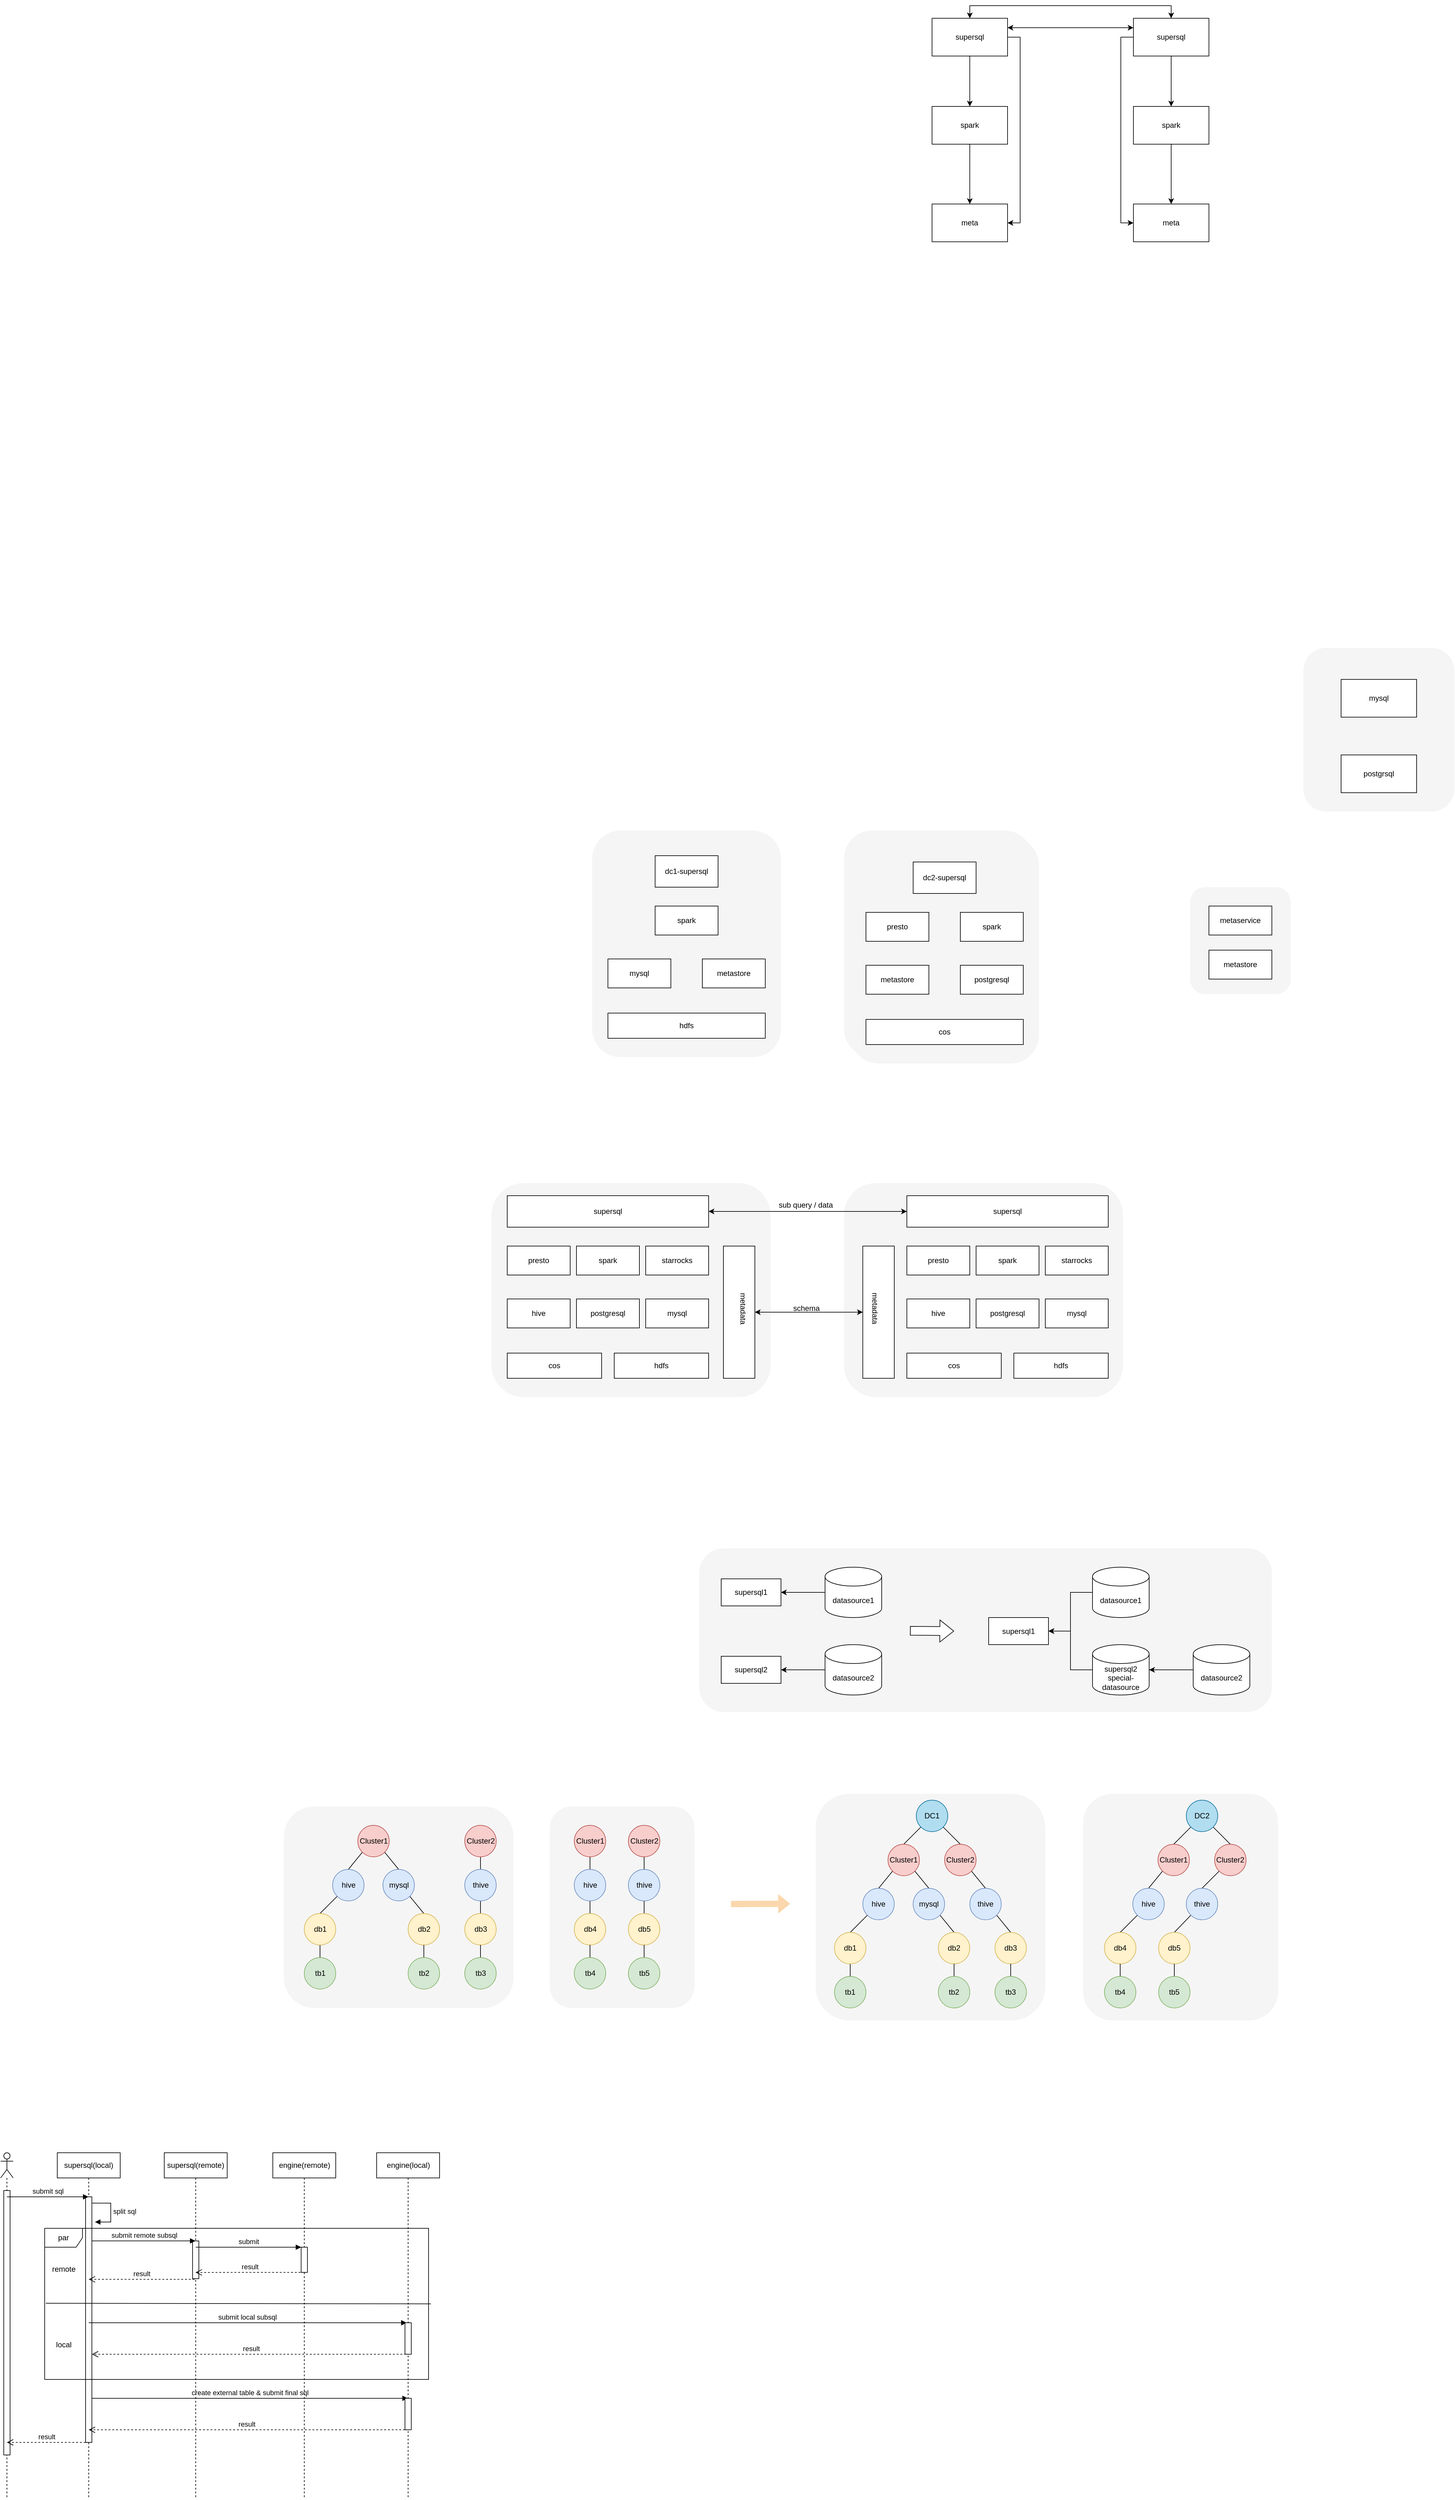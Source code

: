 <mxfile version="20.8.3" type="github">
  <diagram id="TlnSkBfOpNA6QtShhEIw" name="第 1 页">
    <mxGraphModel dx="3728" dy="1060" grid="1" gridSize="10" guides="1" tooltips="1" connect="1" arrows="1" fold="1" page="1" pageScale="1" pageWidth="827" pageHeight="1169" math="0" shadow="0">
      <root>
        <mxCell id="0" />
        <mxCell id="1" parent="0" />
        <mxCell id="VO75mMiNTgfxBySx9SuO-57" value="" style="rounded=1;whiteSpace=wrap;html=1;fillColor=#f5f5f5;strokeColor=none;fontColor=#333333;" parent="1" vertex="1">
          <mxGeometry x="-560" y="2110" width="443.5" height="340" as="geometry" />
        </mxCell>
        <mxCell id="VO75mMiNTgfxBySx9SuO-201" value="" style="rounded=0;html=1;strokeColor=default;fillColor=#FFFFFF;horizontal=1;textDirection=ltr;whiteSpace=wrap;" parent="1" vertex="1">
          <mxGeometry x="-191.5" y="2210" width="50" height="210" as="geometry" />
        </mxCell>
        <mxCell id="VO75mMiNTgfxBySx9SuO-184" value="" style="rounded=1;whiteSpace=wrap;html=1;fillColor=#f5f5f5;strokeColor=none;fontColor=#333333;" parent="1" vertex="1">
          <mxGeometry y="2110" width="443.5" height="340" as="geometry" />
        </mxCell>
        <mxCell id="VO75mMiNTgfxBySx9SuO-179" value="" style="rounded=1;whiteSpace=wrap;html=1;fillColor=#f5f5f5;strokeColor=none;fontColor=#333333;" parent="1" vertex="1">
          <mxGeometry x="-890" y="3100" width="365" height="320" as="geometry" />
        </mxCell>
        <mxCell id="VO75mMiNTgfxBySx9SuO-180" value="" style="rounded=1;whiteSpace=wrap;html=1;fillColor=#f5f5f5;strokeColor=none;fontColor=#333333;" parent="1" vertex="1">
          <mxGeometry x="-467.5" y="3100" width="230" height="320" as="geometry" />
        </mxCell>
        <mxCell id="VO75mMiNTgfxBySx9SuO-144" value="" style="rounded=1;whiteSpace=wrap;html=1;fillColor=#f5f5f5;strokeColor=none;fontColor=#333333;" parent="1" vertex="1">
          <mxGeometry x="-45" y="3080" width="365" height="360" as="geometry" />
        </mxCell>
        <mxCell id="VO75mMiNTgfxBySx9SuO-143" value="" style="rounded=1;whiteSpace=wrap;html=1;fillColor=#f5f5f5;strokeColor=none;fontColor=#333333;" parent="1" vertex="1">
          <mxGeometry x="380" y="3080" width="310" height="360" as="geometry" />
        </mxCell>
        <mxCell id="VO75mMiNTgfxBySx9SuO-94" value="" style="rounded=1;whiteSpace=wrap;html=1;fillColor=#f5f5f5;strokeColor=none;fontColor=#333333;" parent="1" vertex="1">
          <mxGeometry x="-230" y="2690" width="910" height="260" as="geometry" />
        </mxCell>
        <mxCell id="VO75mMiNTgfxBySx9SuO-32" value="" style="rounded=1;whiteSpace=wrap;html=1;fillColor=#f5f5f5;strokeColor=none;fontColor=#333333;" parent="1" vertex="1">
          <mxGeometry y="1550" width="300" height="360" as="geometry" />
        </mxCell>
        <mxCell id="VO75mMiNTgfxBySx9SuO-17" value="" style="rounded=1;whiteSpace=wrap;html=1;fillColor=#f5f5f5;strokeColor=none;fontColor=#333333;" parent="1" vertex="1">
          <mxGeometry x="-400" y="1550" width="300" height="360" as="geometry" />
        </mxCell>
        <mxCell id="VO75mMiNTgfxBySx9SuO-7" style="edgeStyle=orthogonalEdgeStyle;rounded=0;orthogonalLoop=1;jettySize=auto;html=1;exitX=1;exitY=0.5;exitDx=0;exitDy=0;entryX=1;entryY=0.5;entryDx=0;entryDy=0;" parent="1" source="VO75mMiNTgfxBySx9SuO-1" target="VO75mMiNTgfxBySx9SuO-5" edge="1">
          <mxGeometry relative="1" as="geometry" />
        </mxCell>
        <mxCell id="VO75mMiNTgfxBySx9SuO-12" style="edgeStyle=orthogonalEdgeStyle;rounded=0;orthogonalLoop=1;jettySize=auto;html=1;exitX=0.5;exitY=1;exitDx=0;exitDy=0;entryX=0.5;entryY=0;entryDx=0;entryDy=0;" parent="1" source="VO75mMiNTgfxBySx9SuO-1" target="VO75mMiNTgfxBySx9SuO-2" edge="1">
          <mxGeometry relative="1" as="geometry" />
        </mxCell>
        <mxCell id="VO75mMiNTgfxBySx9SuO-14" style="edgeStyle=orthogonalEdgeStyle;rounded=0;orthogonalLoop=1;jettySize=auto;html=1;exitX=0.5;exitY=0;exitDx=0;exitDy=0;entryX=0.5;entryY=0;entryDx=0;entryDy=0;startArrow=classic;startFill=1;" parent="1" source="VO75mMiNTgfxBySx9SuO-1" target="VO75mMiNTgfxBySx9SuO-3" edge="1">
          <mxGeometry relative="1" as="geometry" />
        </mxCell>
        <mxCell id="VO75mMiNTgfxBySx9SuO-1" value="supersql" style="rounded=0;whiteSpace=wrap;html=1;" parent="1" vertex="1">
          <mxGeometry x="140" y="260" width="120" height="60" as="geometry" />
        </mxCell>
        <mxCell id="VO75mMiNTgfxBySx9SuO-13" style="edgeStyle=orthogonalEdgeStyle;rounded=0;orthogonalLoop=1;jettySize=auto;html=1;exitX=0.5;exitY=1;exitDx=0;exitDy=0;entryX=0.5;entryY=0;entryDx=0;entryDy=0;" parent="1" source="VO75mMiNTgfxBySx9SuO-2" target="VO75mMiNTgfxBySx9SuO-5" edge="1">
          <mxGeometry relative="1" as="geometry" />
        </mxCell>
        <mxCell id="VO75mMiNTgfxBySx9SuO-2" value="spark" style="rounded=0;whiteSpace=wrap;html=1;" parent="1" vertex="1">
          <mxGeometry x="140" y="400" width="120" height="60" as="geometry" />
        </mxCell>
        <mxCell id="VO75mMiNTgfxBySx9SuO-8" style="edgeStyle=orthogonalEdgeStyle;rounded=0;orthogonalLoop=1;jettySize=auto;html=1;exitX=0;exitY=0.5;exitDx=0;exitDy=0;entryX=0;entryY=0.5;entryDx=0;entryDy=0;" parent="1" source="VO75mMiNTgfxBySx9SuO-3" target="VO75mMiNTgfxBySx9SuO-6" edge="1">
          <mxGeometry relative="1" as="geometry" />
        </mxCell>
        <mxCell id="VO75mMiNTgfxBySx9SuO-9" style="edgeStyle=orthogonalEdgeStyle;rounded=0;orthogonalLoop=1;jettySize=auto;html=1;exitX=0;exitY=0.25;exitDx=0;exitDy=0;entryX=1;entryY=0.25;entryDx=0;entryDy=0;startArrow=classic;startFill=1;" parent="1" source="VO75mMiNTgfxBySx9SuO-3" target="VO75mMiNTgfxBySx9SuO-1" edge="1">
          <mxGeometry relative="1" as="geometry" />
        </mxCell>
        <mxCell id="VO75mMiNTgfxBySx9SuO-10" style="edgeStyle=orthogonalEdgeStyle;rounded=0;orthogonalLoop=1;jettySize=auto;html=1;exitX=0.5;exitY=1;exitDx=0;exitDy=0;" parent="1" source="VO75mMiNTgfxBySx9SuO-3" target="VO75mMiNTgfxBySx9SuO-4" edge="1">
          <mxGeometry relative="1" as="geometry" />
        </mxCell>
        <mxCell id="VO75mMiNTgfxBySx9SuO-3" value="supersql" style="rounded=0;whiteSpace=wrap;html=1;" parent="1" vertex="1">
          <mxGeometry x="460" y="260" width="120" height="60" as="geometry" />
        </mxCell>
        <mxCell id="VO75mMiNTgfxBySx9SuO-11" style="edgeStyle=orthogonalEdgeStyle;rounded=0;orthogonalLoop=1;jettySize=auto;html=1;exitX=0.5;exitY=1;exitDx=0;exitDy=0;entryX=0.5;entryY=0;entryDx=0;entryDy=0;" parent="1" source="VO75mMiNTgfxBySx9SuO-4" target="VO75mMiNTgfxBySx9SuO-6" edge="1">
          <mxGeometry relative="1" as="geometry" />
        </mxCell>
        <mxCell id="VO75mMiNTgfxBySx9SuO-4" value="spark" style="rounded=0;whiteSpace=wrap;html=1;" parent="1" vertex="1">
          <mxGeometry x="460" y="400" width="120" height="60" as="geometry" />
        </mxCell>
        <mxCell id="VO75mMiNTgfxBySx9SuO-5" value="meta" style="rounded=0;whiteSpace=wrap;html=1;" parent="1" vertex="1">
          <mxGeometry x="140" y="555" width="120" height="60" as="geometry" />
        </mxCell>
        <mxCell id="VO75mMiNTgfxBySx9SuO-6" value="meta" style="rounded=0;whiteSpace=wrap;html=1;" parent="1" vertex="1">
          <mxGeometry x="460" y="555" width="120" height="60" as="geometry" />
        </mxCell>
        <mxCell id="VO75mMiNTgfxBySx9SuO-15" value="dc1-supersql" style="rounded=0;whiteSpace=wrap;html=1;" parent="1" vertex="1">
          <mxGeometry x="-300" y="1590" width="100" height="50" as="geometry" />
        </mxCell>
        <mxCell id="VO75mMiNTgfxBySx9SuO-16" value="metastore" style="rounded=0;whiteSpace=wrap;html=1;" parent="1" vertex="1">
          <mxGeometry x="-225" y="1754" width="100" height="46" as="geometry" />
        </mxCell>
        <mxCell id="VO75mMiNTgfxBySx9SuO-22" value="spark" style="rounded=0;whiteSpace=wrap;html=1;" parent="1" vertex="1">
          <mxGeometry x="-300" y="1670" width="100" height="46" as="geometry" />
        </mxCell>
        <mxCell id="VO75mMiNTgfxBySx9SuO-23" value="hdfs" style="rounded=0;whiteSpace=wrap;html=1;" parent="1" vertex="1">
          <mxGeometry x="-375" y="1840" width="250" height="40" as="geometry" />
        </mxCell>
        <mxCell id="VO75mMiNTgfxBySx9SuO-24" value="" style="rounded=1;whiteSpace=wrap;html=1;fillColor=#f5f5f5;strokeColor=none;fontColor=#333333;" parent="1" vertex="1">
          <mxGeometry x="730" y="1260" width="240" height="260" as="geometry" />
        </mxCell>
        <mxCell id="VO75mMiNTgfxBySx9SuO-25" value="mysql" style="rounded=0;whiteSpace=wrap;html=1;" parent="1" vertex="1">
          <mxGeometry x="790" y="1310" width="120" height="60" as="geometry" />
        </mxCell>
        <mxCell id="VO75mMiNTgfxBySx9SuO-26" value="postgrsql" style="rounded=0;whiteSpace=wrap;html=1;" parent="1" vertex="1">
          <mxGeometry x="790" y="1430" width="120" height="60" as="geometry" />
        </mxCell>
        <mxCell id="VO75mMiNTgfxBySx9SuO-28" value="mysql" style="rounded=0;whiteSpace=wrap;html=1;" parent="1" vertex="1">
          <mxGeometry x="-375" y="1754" width="100" height="46" as="geometry" />
        </mxCell>
        <mxCell id="VO75mMiNTgfxBySx9SuO-33" value="dc2-supersql" style="rounded=0;whiteSpace=wrap;html=1;" parent="1" vertex="1">
          <mxGeometry x="100" y="1590" width="100" height="50" as="geometry" />
        </mxCell>
        <mxCell id="VO75mMiNTgfxBySx9SuO-38" value="presto" style="rounded=0;whiteSpace=wrap;html=1;" parent="1" vertex="1">
          <mxGeometry x="25" y="1670" width="100" height="46" as="geometry" />
        </mxCell>
        <mxCell id="VO75mMiNTgfxBySx9SuO-39" value="cos" style="rounded=0;whiteSpace=wrap;html=1;" parent="1" vertex="1">
          <mxGeometry x="25" y="1840" width="250" height="40" as="geometry" />
        </mxCell>
        <mxCell id="VO75mMiNTgfxBySx9SuO-40" value="postgresql" style="rounded=0;whiteSpace=wrap;html=1;" parent="1" vertex="1">
          <mxGeometry x="175" y="1754" width="100" height="46" as="geometry" />
        </mxCell>
        <mxCell id="VO75mMiNTgfxBySx9SuO-45" value="" style="rounded=1;whiteSpace=wrap;html=1;fillColor=#f5f5f5;strokeColor=none;fontColor=#333333;" parent="1" vertex="1">
          <mxGeometry x="550" y="1640" width="160" height="170" as="geometry" />
        </mxCell>
        <mxCell id="VO75mMiNTgfxBySx9SuO-46" value="metastore" style="rounded=0;whiteSpace=wrap;html=1;" parent="1" vertex="1">
          <mxGeometry x="580" y="1740" width="100" height="46" as="geometry" />
        </mxCell>
        <mxCell id="VO75mMiNTgfxBySx9SuO-47" value="metaservice" style="rounded=0;whiteSpace=wrap;html=1;" parent="1" vertex="1">
          <mxGeometry x="580" y="1670" width="100" height="46" as="geometry" />
        </mxCell>
        <mxCell id="VO75mMiNTgfxBySx9SuO-48" value="spark" style="rounded=0;whiteSpace=wrap;html=1;" parent="1" vertex="1">
          <mxGeometry x="175" y="1670" width="100" height="46" as="geometry" />
        </mxCell>
        <mxCell id="VO75mMiNTgfxBySx9SuO-49" value="metastore" style="rounded=0;whiteSpace=wrap;html=1;" parent="1" vertex="1">
          <mxGeometry x="25" y="1754" width="100" height="46" as="geometry" />
        </mxCell>
        <mxCell id="VO75mMiNTgfxBySx9SuO-50" value="" style="rounded=1;whiteSpace=wrap;html=1;fillColor=#f5f5f5;strokeColor=none;fontColor=#333333;" parent="1" vertex="1">
          <mxGeometry x="10" y="1560" width="300" height="360" as="geometry" />
        </mxCell>
        <mxCell id="VO75mMiNTgfxBySx9SuO-51" value="dc2-supersql" style="rounded=0;whiteSpace=wrap;html=1;" parent="1" vertex="1">
          <mxGeometry x="110" y="1600" width="100" height="50" as="geometry" />
        </mxCell>
        <mxCell id="VO75mMiNTgfxBySx9SuO-52" value="presto" style="rounded=0;whiteSpace=wrap;html=1;" parent="1" vertex="1">
          <mxGeometry x="35" y="1680" width="100" height="46" as="geometry" />
        </mxCell>
        <mxCell id="VO75mMiNTgfxBySx9SuO-53" value="cos" style="rounded=0;whiteSpace=wrap;html=1;" parent="1" vertex="1">
          <mxGeometry x="35" y="1850" width="250" height="40" as="geometry" />
        </mxCell>
        <mxCell id="VO75mMiNTgfxBySx9SuO-54" value="postgresql" style="rounded=0;whiteSpace=wrap;html=1;" parent="1" vertex="1">
          <mxGeometry x="185" y="1764" width="100" height="46" as="geometry" />
        </mxCell>
        <mxCell id="VO75mMiNTgfxBySx9SuO-55" value="spark" style="rounded=0;whiteSpace=wrap;html=1;" parent="1" vertex="1">
          <mxGeometry x="185" y="1680" width="100" height="46" as="geometry" />
        </mxCell>
        <mxCell id="VO75mMiNTgfxBySx9SuO-56" value="metastore" style="rounded=0;whiteSpace=wrap;html=1;" parent="1" vertex="1">
          <mxGeometry x="35" y="1764" width="100" height="46" as="geometry" />
        </mxCell>
        <mxCell id="VO75mMiNTgfxBySx9SuO-196" style="edgeStyle=none;rounded=0;orthogonalLoop=1;jettySize=auto;html=1;exitX=1;exitY=0.5;exitDx=0;exitDy=0;startArrow=classic;startFill=1;endArrow=classic;endFill=1;fillColor=#FFFFFF;" parent="1" source="VO75mMiNTgfxBySx9SuO-58" target="VO75mMiNTgfxBySx9SuO-185" edge="1">
          <mxGeometry relative="1" as="geometry" />
        </mxCell>
        <mxCell id="VO75mMiNTgfxBySx9SuO-58" value="supersql" style="rounded=0;whiteSpace=wrap;html=1;" parent="1" vertex="1">
          <mxGeometry x="-535" y="2130" width="320" height="50" as="geometry" />
        </mxCell>
        <mxCell id="VO75mMiNTgfxBySx9SuO-59" value="presto" style="rounded=0;whiteSpace=wrap;html=1;" parent="1" vertex="1">
          <mxGeometry x="-535" y="2210" width="100" height="46" as="geometry" />
        </mxCell>
        <mxCell id="VO75mMiNTgfxBySx9SuO-60" value="cos" style="rounded=0;whiteSpace=wrap;html=1;" parent="1" vertex="1">
          <mxGeometry x="-535" y="2380" width="150" height="40" as="geometry" />
        </mxCell>
        <mxCell id="VO75mMiNTgfxBySx9SuO-61" value="postgresql" style="rounded=0;whiteSpace=wrap;html=1;" parent="1" vertex="1">
          <mxGeometry x="-425" y="2294" width="100" height="46" as="geometry" />
        </mxCell>
        <mxCell id="VO75mMiNTgfxBySx9SuO-62" value="spark" style="rounded=0;whiteSpace=wrap;html=1;" parent="1" vertex="1">
          <mxGeometry x="-425" y="2210" width="100" height="46" as="geometry" />
        </mxCell>
        <mxCell id="VO75mMiNTgfxBySx9SuO-63" value="hive" style="rounded=0;whiteSpace=wrap;html=1;" parent="1" vertex="1">
          <mxGeometry x="-535" y="2294" width="100" height="46" as="geometry" />
        </mxCell>
        <mxCell id="VO75mMiNTgfxBySx9SuO-65" value="starrocks" style="rounded=0;whiteSpace=wrap;html=1;" parent="1" vertex="1">
          <mxGeometry x="-315" y="2210" width="100" height="46" as="geometry" />
        </mxCell>
        <mxCell id="VO75mMiNTgfxBySx9SuO-69" value="mysql" style="rounded=0;whiteSpace=wrap;html=1;" parent="1" vertex="1">
          <mxGeometry x="-315" y="2294" width="100" height="46" as="geometry" />
        </mxCell>
        <mxCell id="VO75mMiNTgfxBySx9SuO-70" value="hdfs" style="rounded=0;whiteSpace=wrap;html=1;" parent="1" vertex="1">
          <mxGeometry x="-365" y="2380" width="150" height="40" as="geometry" />
        </mxCell>
        <mxCell id="VO75mMiNTgfxBySx9SuO-74" value="supersql1" style="rounded=0;whiteSpace=wrap;html=1;" parent="1" vertex="1">
          <mxGeometry x="-195" y="2738.5" width="95" height="43" as="geometry" />
        </mxCell>
        <mxCell id="VO75mMiNTgfxBySx9SuO-79" style="edgeStyle=none;rounded=0;orthogonalLoop=1;jettySize=auto;html=1;exitX=0;exitY=0.5;exitDx=0;exitDy=0;exitPerimeter=0;entryX=1;entryY=0.5;entryDx=0;entryDy=0;startArrow=none;startFill=0;" parent="1" source="VO75mMiNTgfxBySx9SuO-76" target="VO75mMiNTgfxBySx9SuO-74" edge="1">
          <mxGeometry relative="1" as="geometry" />
        </mxCell>
        <mxCell id="VO75mMiNTgfxBySx9SuO-76" value="datasource1" style="shape=cylinder3;whiteSpace=wrap;html=1;boundedLbl=1;backgroundOutline=1;size=15;strokeColor=default;fillColor=#FFFFFF;" parent="1" vertex="1">
          <mxGeometry x="-30" y="2720" width="90" height="80" as="geometry" />
        </mxCell>
        <mxCell id="VO75mMiNTgfxBySx9SuO-80" style="edgeStyle=none;rounded=0;orthogonalLoop=1;jettySize=auto;html=1;exitX=0;exitY=0.5;exitDx=0;exitDy=0;exitPerimeter=0;entryX=1;entryY=0.5;entryDx=0;entryDy=0;startArrow=none;startFill=0;" parent="1" source="VO75mMiNTgfxBySx9SuO-77" target="VO75mMiNTgfxBySx9SuO-78" edge="1">
          <mxGeometry relative="1" as="geometry" />
        </mxCell>
        <mxCell id="VO75mMiNTgfxBySx9SuO-77" value="datasource2" style="shape=cylinder3;whiteSpace=wrap;html=1;boundedLbl=1;backgroundOutline=1;size=15;strokeColor=default;fillColor=#FFFFFF;" parent="1" vertex="1">
          <mxGeometry x="-30" y="2843" width="90" height="80" as="geometry" />
        </mxCell>
        <mxCell id="VO75mMiNTgfxBySx9SuO-78" value="supersql2" style="rounded=0;whiteSpace=wrap;html=1;" parent="1" vertex="1">
          <mxGeometry x="-195" y="2861.5" width="95" height="43" as="geometry" />
        </mxCell>
        <mxCell id="VO75mMiNTgfxBySx9SuO-81" value="supersql1" style="rounded=0;whiteSpace=wrap;html=1;" parent="1" vertex="1">
          <mxGeometry x="230" y="2800" width="95" height="43" as="geometry" />
        </mxCell>
        <mxCell id="VO75mMiNTgfxBySx9SuO-92" style="edgeStyle=orthogonalEdgeStyle;rounded=0;orthogonalLoop=1;jettySize=auto;html=1;exitX=0;exitY=0.5;exitDx=0;exitDy=0;exitPerimeter=0;entryX=1;entryY=0.5;entryDx=0;entryDy=0;startArrow=none;startFill=0;" parent="1" source="VO75mMiNTgfxBySx9SuO-83" target="VO75mMiNTgfxBySx9SuO-81" edge="1">
          <mxGeometry relative="1" as="geometry" />
        </mxCell>
        <mxCell id="VO75mMiNTgfxBySx9SuO-83" value="datasource1" style="shape=cylinder3;whiteSpace=wrap;html=1;boundedLbl=1;backgroundOutline=1;size=15;strokeColor=default;fillColor=#FFFFFF;" parent="1" vertex="1">
          <mxGeometry x="395" y="2720" width="90" height="80" as="geometry" />
        </mxCell>
        <mxCell id="VO75mMiNTgfxBySx9SuO-93" style="edgeStyle=orthogonalEdgeStyle;rounded=0;orthogonalLoop=1;jettySize=auto;html=1;exitX=0;exitY=0.5;exitDx=0;exitDy=0;exitPerimeter=0;entryX=1;entryY=0.5;entryDx=0;entryDy=0;startArrow=none;startFill=0;" parent="1" source="VO75mMiNTgfxBySx9SuO-85" target="VO75mMiNTgfxBySx9SuO-81" edge="1">
          <mxGeometry relative="1" as="geometry" />
        </mxCell>
        <mxCell id="VO75mMiNTgfxBySx9SuO-85" value="supersql2&lt;br&gt;special-datasource" style="shape=cylinder3;whiteSpace=wrap;html=1;boundedLbl=1;backgroundOutline=1;size=15;strokeColor=default;fillColor=#FFFFFF;" parent="1" vertex="1">
          <mxGeometry x="395" y="2843" width="90" height="80" as="geometry" />
        </mxCell>
        <mxCell id="VO75mMiNTgfxBySx9SuO-89" value="" style="shape=flexArrow;endArrow=classic;html=1;rounded=0;width=14;endSize=7.02;fillColor=#FFFFFF;" parent="1" edge="1">
          <mxGeometry width="50" height="50" relative="1" as="geometry">
            <mxPoint x="105" y="2821" as="sourcePoint" />
            <mxPoint x="175" y="2821.5" as="targetPoint" />
          </mxGeometry>
        </mxCell>
        <mxCell id="VO75mMiNTgfxBySx9SuO-90" style="edgeStyle=none;rounded=0;orthogonalLoop=1;jettySize=auto;html=1;exitX=0;exitY=0.5;exitDx=0;exitDy=0;exitPerimeter=0;entryX=1;entryY=0.5;entryDx=0;entryDy=0;startArrow=none;startFill=0;" parent="1" source="VO75mMiNTgfxBySx9SuO-91" edge="1">
          <mxGeometry relative="1" as="geometry">
            <mxPoint x="485" y="2883" as="targetPoint" />
          </mxGeometry>
        </mxCell>
        <mxCell id="VO75mMiNTgfxBySx9SuO-91" value="datasource2" style="shape=cylinder3;whiteSpace=wrap;html=1;boundedLbl=1;backgroundOutline=1;size=15;strokeColor=default;fillColor=#FFFFFF;" parent="1" vertex="1">
          <mxGeometry x="555" y="2843" width="90" height="80" as="geometry" />
        </mxCell>
        <mxCell id="VO75mMiNTgfxBySx9SuO-98" style="rounded=0;orthogonalLoop=1;jettySize=auto;html=1;exitX=0;exitY=1;exitDx=0;exitDy=0;entryX=0.5;entryY=0;entryDx=0;entryDy=0;startArrow=none;startFill=0;fillColor=#FFFFFF;endArrow=none;endFill=0;" parent="1" source="VO75mMiNTgfxBySx9SuO-95" target="VO75mMiNTgfxBySx9SuO-96" edge="1">
          <mxGeometry relative="1" as="geometry" />
        </mxCell>
        <mxCell id="VO75mMiNTgfxBySx9SuO-99" style="rounded=0;orthogonalLoop=1;jettySize=auto;html=1;exitX=1;exitY=1;exitDx=0;exitDy=0;entryX=0.5;entryY=0;entryDx=0;entryDy=0;startArrow=none;startFill=0;fillColor=#FFFFFF;endArrow=none;endFill=0;" parent="1" source="VO75mMiNTgfxBySx9SuO-95" target="VO75mMiNTgfxBySx9SuO-97" edge="1">
          <mxGeometry relative="1" as="geometry" />
        </mxCell>
        <mxCell id="VO75mMiNTgfxBySx9SuO-95" value="DC1" style="ellipse;whiteSpace=wrap;html=1;aspect=fixed;strokeColor=#10739e;fillColor=#b1ddf0;" parent="1" vertex="1">
          <mxGeometry x="115" y="3090" width="50" height="50" as="geometry" />
        </mxCell>
        <mxCell id="VO75mMiNTgfxBySx9SuO-104" style="edgeStyle=none;rounded=0;orthogonalLoop=1;jettySize=auto;html=1;exitX=1;exitY=1;exitDx=0;exitDy=0;entryX=0.5;entryY=0;entryDx=0;entryDy=0;startArrow=none;startFill=0;endArrow=none;endFill=0;fillColor=#FFFFFF;" parent="1" source="VO75mMiNTgfxBySx9SuO-96" target="VO75mMiNTgfxBySx9SuO-101" edge="1">
          <mxGeometry relative="1" as="geometry" />
        </mxCell>
        <mxCell id="VO75mMiNTgfxBySx9SuO-105" style="edgeStyle=none;rounded=0;orthogonalLoop=1;jettySize=auto;html=1;exitX=0;exitY=1;exitDx=0;exitDy=0;entryX=0.5;entryY=0;entryDx=0;entryDy=0;startArrow=none;startFill=0;endArrow=none;endFill=0;fillColor=#FFFFFF;" parent="1" source="VO75mMiNTgfxBySx9SuO-96" target="VO75mMiNTgfxBySx9SuO-100" edge="1">
          <mxGeometry relative="1" as="geometry" />
        </mxCell>
        <mxCell id="VO75mMiNTgfxBySx9SuO-96" value="Cluster1" style="ellipse;whiteSpace=wrap;html=1;aspect=fixed;strokeColor=#b85450;fillColor=#f8cecc;" parent="1" vertex="1">
          <mxGeometry x="70" y="3160" width="50" height="50" as="geometry" />
        </mxCell>
        <mxCell id="VO75mMiNTgfxBySx9SuO-103" style="edgeStyle=none;rounded=0;orthogonalLoop=1;jettySize=auto;html=1;exitX=1;exitY=1;exitDx=0;exitDy=0;entryX=0.5;entryY=0;entryDx=0;entryDy=0;startArrow=none;startFill=0;endArrow=none;endFill=0;fillColor=#FFFFFF;" parent="1" source="VO75mMiNTgfxBySx9SuO-97" target="VO75mMiNTgfxBySx9SuO-102" edge="1">
          <mxGeometry relative="1" as="geometry" />
        </mxCell>
        <mxCell id="VO75mMiNTgfxBySx9SuO-97" value="Cluster2" style="ellipse;whiteSpace=wrap;html=1;aspect=fixed;strokeColor=#b85450;fillColor=#f8cecc;" parent="1" vertex="1">
          <mxGeometry x="160" y="3160" width="50" height="50" as="geometry" />
        </mxCell>
        <mxCell id="VO75mMiNTgfxBySx9SuO-108" style="edgeStyle=none;rounded=0;orthogonalLoop=1;jettySize=auto;html=1;exitX=0;exitY=1;exitDx=0;exitDy=0;entryX=0.5;entryY=0;entryDx=0;entryDy=0;startArrow=none;startFill=0;endArrow=none;endFill=0;fillColor=#FFFFFF;" parent="1" source="VO75mMiNTgfxBySx9SuO-100" target="VO75mMiNTgfxBySx9SuO-106" edge="1">
          <mxGeometry relative="1" as="geometry" />
        </mxCell>
        <mxCell id="VO75mMiNTgfxBySx9SuO-100" value="hive" style="ellipse;whiteSpace=wrap;html=1;aspect=fixed;strokeColor=#6c8ebf;fillColor=#dae8fc;" parent="1" vertex="1">
          <mxGeometry x="30" y="3230" width="50" height="50" as="geometry" />
        </mxCell>
        <mxCell id="VO75mMiNTgfxBySx9SuO-111" style="edgeStyle=none;rounded=0;orthogonalLoop=1;jettySize=auto;html=1;exitX=1;exitY=1;exitDx=0;exitDy=0;entryX=0.5;entryY=0;entryDx=0;entryDy=0;startArrow=none;startFill=0;endArrow=none;endFill=0;fillColor=#FFFFFF;" parent="1" source="VO75mMiNTgfxBySx9SuO-101" target="VO75mMiNTgfxBySx9SuO-110" edge="1">
          <mxGeometry relative="1" as="geometry" />
        </mxCell>
        <mxCell id="VO75mMiNTgfxBySx9SuO-101" value="mysql" style="ellipse;whiteSpace=wrap;html=1;aspect=fixed;strokeColor=#6c8ebf;fillColor=#dae8fc;" parent="1" vertex="1">
          <mxGeometry x="110" y="3230" width="50" height="50" as="geometry" />
        </mxCell>
        <mxCell id="VO75mMiNTgfxBySx9SuO-113" style="edgeStyle=none;rounded=0;orthogonalLoop=1;jettySize=auto;html=1;exitX=1;exitY=1;exitDx=0;exitDy=0;entryX=0.5;entryY=0;entryDx=0;entryDy=0;startArrow=none;startFill=0;endArrow=none;endFill=0;fillColor=#FFFFFF;" parent="1" source="VO75mMiNTgfxBySx9SuO-102" target="VO75mMiNTgfxBySx9SuO-112" edge="1">
          <mxGeometry relative="1" as="geometry" />
        </mxCell>
        <mxCell id="VO75mMiNTgfxBySx9SuO-102" value="thive" style="ellipse;whiteSpace=wrap;html=1;aspect=fixed;strokeColor=#6c8ebf;fillColor=#dae8fc;" parent="1" vertex="1">
          <mxGeometry x="200" y="3230" width="50" height="50" as="geometry" />
        </mxCell>
        <mxCell id="VO75mMiNTgfxBySx9SuO-134" style="edgeStyle=none;rounded=0;orthogonalLoop=1;jettySize=auto;html=1;exitX=0.5;exitY=1;exitDx=0;exitDy=0;entryX=0.5;entryY=0;entryDx=0;entryDy=0;startArrow=none;startFill=0;endArrow=none;endFill=0;fillColor=#FFFFFF;" parent="1" source="VO75mMiNTgfxBySx9SuO-106" target="VO75mMiNTgfxBySx9SuO-133" edge="1">
          <mxGeometry relative="1" as="geometry" />
        </mxCell>
        <mxCell id="VO75mMiNTgfxBySx9SuO-106" value="db1" style="ellipse;whiteSpace=wrap;html=1;aspect=fixed;strokeColor=#d6b656;fillColor=#fff2cc;" parent="1" vertex="1">
          <mxGeometry x="-15" y="3300" width="50" height="50" as="geometry" />
        </mxCell>
        <mxCell id="VO75mMiNTgfxBySx9SuO-110" value="db2" style="ellipse;whiteSpace=wrap;html=1;aspect=fixed;strokeColor=#d6b656;fillColor=#fff2cc;" parent="1" vertex="1">
          <mxGeometry x="150" y="3300" width="50" height="50" as="geometry" />
        </mxCell>
        <mxCell id="VO75mMiNTgfxBySx9SuO-112" value="db3" style="ellipse;whiteSpace=wrap;html=1;aspect=fixed;strokeColor=#d6b656;fillColor=#fff2cc;" parent="1" vertex="1">
          <mxGeometry x="240" y="3300" width="50" height="50" as="geometry" />
        </mxCell>
        <mxCell id="VO75mMiNTgfxBySx9SuO-114" style="rounded=0;orthogonalLoop=1;jettySize=auto;html=1;exitX=0;exitY=1;exitDx=0;exitDy=0;entryX=0.5;entryY=0;entryDx=0;entryDy=0;startArrow=none;startFill=0;fillColor=#FFFFFF;endArrow=none;endFill=0;" parent="1" source="VO75mMiNTgfxBySx9SuO-116" target="VO75mMiNTgfxBySx9SuO-119" edge="1">
          <mxGeometry relative="1" as="geometry" />
        </mxCell>
        <mxCell id="VO75mMiNTgfxBySx9SuO-115" style="rounded=0;orthogonalLoop=1;jettySize=auto;html=1;exitX=1;exitY=1;exitDx=0;exitDy=0;entryX=0.5;entryY=0;entryDx=0;entryDy=0;startArrow=none;startFill=0;fillColor=#FFFFFF;endArrow=none;endFill=0;" parent="1" source="VO75mMiNTgfxBySx9SuO-116" target="VO75mMiNTgfxBySx9SuO-121" edge="1">
          <mxGeometry relative="1" as="geometry" />
        </mxCell>
        <mxCell id="VO75mMiNTgfxBySx9SuO-116" value="DC2" style="ellipse;whiteSpace=wrap;html=1;aspect=fixed;strokeColor=#10739e;fillColor=#b1ddf0;" parent="1" vertex="1">
          <mxGeometry x="544" y="3090" width="50" height="50" as="geometry" />
        </mxCell>
        <mxCell id="VO75mMiNTgfxBySx9SuO-118" style="edgeStyle=none;rounded=0;orthogonalLoop=1;jettySize=auto;html=1;exitX=0;exitY=1;exitDx=0;exitDy=0;entryX=0.5;entryY=0;entryDx=0;entryDy=0;startArrow=none;startFill=0;endArrow=none;endFill=0;fillColor=#FFFFFF;" parent="1" source="VO75mMiNTgfxBySx9SuO-119" target="VO75mMiNTgfxBySx9SuO-124" edge="1">
          <mxGeometry relative="1" as="geometry" />
        </mxCell>
        <mxCell id="VO75mMiNTgfxBySx9SuO-119" value="Cluster1" style="ellipse;whiteSpace=wrap;html=1;aspect=fixed;strokeColor=#b85450;fillColor=#f8cecc;" parent="1" vertex="1">
          <mxGeometry x="499" y="3160" width="50" height="50" as="geometry" />
        </mxCell>
        <mxCell id="VO75mMiNTgfxBySx9SuO-120" style="edgeStyle=none;rounded=0;orthogonalLoop=1;jettySize=auto;html=1;exitX=0;exitY=1;exitDx=0;exitDy=0;entryX=0.5;entryY=0;entryDx=0;entryDy=0;startArrow=none;startFill=0;endArrow=none;endFill=0;fillColor=#FFFFFF;" parent="1" source="VO75mMiNTgfxBySx9SuO-121" target="VO75mMiNTgfxBySx9SuO-128" edge="1">
          <mxGeometry relative="1" as="geometry" />
        </mxCell>
        <mxCell id="VO75mMiNTgfxBySx9SuO-121" value="Cluster2" style="ellipse;whiteSpace=wrap;html=1;aspect=fixed;strokeColor=#b85450;fillColor=#f8cecc;" parent="1" vertex="1">
          <mxGeometry x="589" y="3160" width="50" height="50" as="geometry" />
        </mxCell>
        <mxCell id="VO75mMiNTgfxBySx9SuO-122" style="edgeStyle=none;rounded=0;orthogonalLoop=1;jettySize=auto;html=1;exitX=0;exitY=1;exitDx=0;exitDy=0;entryX=0.5;entryY=0;entryDx=0;entryDy=0;startArrow=none;startFill=0;endArrow=none;endFill=0;fillColor=#FFFFFF;" parent="1" source="VO75mMiNTgfxBySx9SuO-124" target="VO75mMiNTgfxBySx9SuO-129" edge="1">
          <mxGeometry relative="1" as="geometry" />
        </mxCell>
        <mxCell id="VO75mMiNTgfxBySx9SuO-124" value="hive" style="ellipse;whiteSpace=wrap;html=1;aspect=fixed;strokeColor=#6c8ebf;fillColor=#dae8fc;" parent="1" vertex="1">
          <mxGeometry x="459" y="3230" width="50" height="50" as="geometry" />
        </mxCell>
        <mxCell id="VO75mMiNTgfxBySx9SuO-127" style="edgeStyle=none;rounded=0;orthogonalLoop=1;jettySize=auto;html=1;exitX=0;exitY=1;exitDx=0;exitDy=0;entryX=0.5;entryY=0;entryDx=0;entryDy=0;startArrow=none;startFill=0;endArrow=none;endFill=0;fillColor=#FFFFFF;" parent="1" source="VO75mMiNTgfxBySx9SuO-128" target="VO75mMiNTgfxBySx9SuO-132" edge="1">
          <mxGeometry relative="1" as="geometry" />
        </mxCell>
        <mxCell id="VO75mMiNTgfxBySx9SuO-128" value="thive" style="ellipse;whiteSpace=wrap;html=1;aspect=fixed;strokeColor=#6c8ebf;fillColor=#dae8fc;" parent="1" vertex="1">
          <mxGeometry x="544" y="3230" width="50" height="50" as="geometry" />
        </mxCell>
        <mxCell id="VO75mMiNTgfxBySx9SuO-129" value="db4" style="ellipse;whiteSpace=wrap;html=1;aspect=fixed;strokeColor=#d6b656;fillColor=#fff2cc;" parent="1" vertex="1">
          <mxGeometry x="414" y="3300" width="50" height="50" as="geometry" />
        </mxCell>
        <mxCell id="VO75mMiNTgfxBySx9SuO-132" value="db5" style="ellipse;whiteSpace=wrap;html=1;aspect=fixed;strokeColor=#d6b656;fillColor=#fff2cc;" parent="1" vertex="1">
          <mxGeometry x="500" y="3300" width="50" height="50" as="geometry" />
        </mxCell>
        <mxCell id="VO75mMiNTgfxBySx9SuO-133" value="tb1" style="ellipse;whiteSpace=wrap;html=1;aspect=fixed;strokeColor=#82b366;fillColor=#d5e8d4;" parent="1" vertex="1">
          <mxGeometry x="-15" y="3370" width="50" height="50" as="geometry" />
        </mxCell>
        <mxCell id="VO75mMiNTgfxBySx9SuO-135" style="edgeStyle=none;rounded=0;orthogonalLoop=1;jettySize=auto;html=1;exitX=0.5;exitY=1;exitDx=0;exitDy=0;entryX=0.5;entryY=0;entryDx=0;entryDy=0;startArrow=none;startFill=0;endArrow=none;endFill=0;fillColor=#FFFFFF;" parent="1" target="VO75mMiNTgfxBySx9SuO-136" edge="1">
          <mxGeometry relative="1" as="geometry">
            <mxPoint x="175" y="3350" as="sourcePoint" />
          </mxGeometry>
        </mxCell>
        <mxCell id="VO75mMiNTgfxBySx9SuO-136" value="tb2" style="ellipse;whiteSpace=wrap;html=1;aspect=fixed;strokeColor=#82b366;fillColor=#d5e8d4;" parent="1" vertex="1">
          <mxGeometry x="150" y="3370" width="50" height="50" as="geometry" />
        </mxCell>
        <mxCell id="VO75mMiNTgfxBySx9SuO-137" style="edgeStyle=none;rounded=0;orthogonalLoop=1;jettySize=auto;html=1;exitX=0.5;exitY=1;exitDx=0;exitDy=0;entryX=0.5;entryY=0;entryDx=0;entryDy=0;startArrow=none;startFill=0;endArrow=none;endFill=0;fillColor=#FFFFFF;" parent="1" target="VO75mMiNTgfxBySx9SuO-138" edge="1">
          <mxGeometry relative="1" as="geometry">
            <mxPoint x="265" y="3350" as="sourcePoint" />
          </mxGeometry>
        </mxCell>
        <mxCell id="VO75mMiNTgfxBySx9SuO-138" value="tb3" style="ellipse;whiteSpace=wrap;html=1;aspect=fixed;strokeColor=#82b366;fillColor=#d5e8d4;" parent="1" vertex="1">
          <mxGeometry x="240" y="3370" width="50" height="50" as="geometry" />
        </mxCell>
        <mxCell id="VO75mMiNTgfxBySx9SuO-139" style="edgeStyle=none;rounded=0;orthogonalLoop=1;jettySize=auto;html=1;exitX=0.5;exitY=1;exitDx=0;exitDy=0;entryX=0.5;entryY=0;entryDx=0;entryDy=0;startArrow=none;startFill=0;endArrow=none;endFill=0;fillColor=#FFFFFF;" parent="1" target="VO75mMiNTgfxBySx9SuO-140" edge="1">
          <mxGeometry relative="1" as="geometry">
            <mxPoint x="439" y="3350" as="sourcePoint" />
          </mxGeometry>
        </mxCell>
        <mxCell id="VO75mMiNTgfxBySx9SuO-140" value="tb4" style="ellipse;whiteSpace=wrap;html=1;aspect=fixed;strokeColor=#82b366;fillColor=#d5e8d4;" parent="1" vertex="1">
          <mxGeometry x="414" y="3370" width="50" height="50" as="geometry" />
        </mxCell>
        <mxCell id="VO75mMiNTgfxBySx9SuO-141" style="edgeStyle=none;rounded=0;orthogonalLoop=1;jettySize=auto;html=1;exitX=0.5;exitY=1;exitDx=0;exitDy=0;entryX=0.5;entryY=0;entryDx=0;entryDy=0;startArrow=none;startFill=0;endArrow=none;endFill=0;fillColor=#FFFFFF;" parent="1" source="VO75mMiNTgfxBySx9SuO-132" target="VO75mMiNTgfxBySx9SuO-142" edge="1">
          <mxGeometry relative="1" as="geometry">
            <mxPoint x="619" y="3350" as="sourcePoint" />
          </mxGeometry>
        </mxCell>
        <mxCell id="VO75mMiNTgfxBySx9SuO-142" value="tb5" style="ellipse;whiteSpace=wrap;html=1;aspect=fixed;strokeColor=#82b366;fillColor=#d5e8d4;" parent="1" vertex="1">
          <mxGeometry x="500" y="3370" width="50" height="50" as="geometry" />
        </mxCell>
        <mxCell id="VO75mMiNTgfxBySx9SuO-145" style="edgeStyle=none;rounded=0;orthogonalLoop=1;jettySize=auto;html=1;exitX=1;exitY=1;exitDx=0;exitDy=0;entryX=0.5;entryY=0;entryDx=0;entryDy=0;startArrow=none;startFill=0;endArrow=none;endFill=0;fillColor=#FFFFFF;" parent="1" source="VO75mMiNTgfxBySx9SuO-147" target="VO75mMiNTgfxBySx9SuO-153" edge="1">
          <mxGeometry relative="1" as="geometry" />
        </mxCell>
        <mxCell id="VO75mMiNTgfxBySx9SuO-146" style="edgeStyle=none;rounded=0;orthogonalLoop=1;jettySize=auto;html=1;exitX=0;exitY=1;exitDx=0;exitDy=0;entryX=0.5;entryY=0;entryDx=0;entryDy=0;startArrow=none;startFill=0;endArrow=none;endFill=0;fillColor=#FFFFFF;" parent="1" source="VO75mMiNTgfxBySx9SuO-147" target="VO75mMiNTgfxBySx9SuO-151" edge="1">
          <mxGeometry relative="1" as="geometry" />
        </mxCell>
        <mxCell id="VO75mMiNTgfxBySx9SuO-147" value="Cluster1" style="ellipse;whiteSpace=wrap;html=1;aspect=fixed;strokeColor=#b85450;fillColor=#f8cecc;" parent="1" vertex="1">
          <mxGeometry x="-772.5" y="3130" width="50" height="50" as="geometry" />
        </mxCell>
        <mxCell id="VO75mMiNTgfxBySx9SuO-148" style="edgeStyle=none;rounded=0;orthogonalLoop=1;jettySize=auto;html=1;exitX=0.5;exitY=1;exitDx=0;exitDy=0;entryX=0.5;entryY=0;entryDx=0;entryDy=0;startArrow=none;startFill=0;endArrow=none;endFill=0;fillColor=#FFFFFF;" parent="1" source="VO75mMiNTgfxBySx9SuO-149" target="VO75mMiNTgfxBySx9SuO-155" edge="1">
          <mxGeometry relative="1" as="geometry" />
        </mxCell>
        <mxCell id="VO75mMiNTgfxBySx9SuO-149" value="Cluster2" style="ellipse;whiteSpace=wrap;html=1;aspect=fixed;strokeColor=#b85450;fillColor=#f8cecc;" parent="1" vertex="1">
          <mxGeometry x="-602.5" y="3130" width="50" height="50" as="geometry" />
        </mxCell>
        <mxCell id="VO75mMiNTgfxBySx9SuO-150" style="edgeStyle=none;rounded=0;orthogonalLoop=1;jettySize=auto;html=1;exitX=0;exitY=1;exitDx=0;exitDy=0;entryX=0.5;entryY=0;entryDx=0;entryDy=0;startArrow=none;startFill=0;endArrow=none;endFill=0;fillColor=#FFFFFF;" parent="1" source="VO75mMiNTgfxBySx9SuO-151" target="VO75mMiNTgfxBySx9SuO-157" edge="1">
          <mxGeometry relative="1" as="geometry" />
        </mxCell>
        <mxCell id="VO75mMiNTgfxBySx9SuO-151" value="hive" style="ellipse;whiteSpace=wrap;html=1;aspect=fixed;strokeColor=#6c8ebf;fillColor=#dae8fc;" parent="1" vertex="1">
          <mxGeometry x="-812.5" y="3200" width="50" height="50" as="geometry" />
        </mxCell>
        <mxCell id="VO75mMiNTgfxBySx9SuO-152" style="edgeStyle=none;rounded=0;orthogonalLoop=1;jettySize=auto;html=1;exitX=1;exitY=1;exitDx=0;exitDy=0;entryX=0.5;entryY=0;entryDx=0;entryDy=0;startArrow=none;startFill=0;endArrow=none;endFill=0;fillColor=#FFFFFF;" parent="1" source="VO75mMiNTgfxBySx9SuO-153" target="VO75mMiNTgfxBySx9SuO-158" edge="1">
          <mxGeometry relative="1" as="geometry" />
        </mxCell>
        <mxCell id="VO75mMiNTgfxBySx9SuO-153" value="mysql" style="ellipse;whiteSpace=wrap;html=1;aspect=fixed;strokeColor=#6c8ebf;fillColor=#dae8fc;" parent="1" vertex="1">
          <mxGeometry x="-732.5" y="3200" width="50" height="50" as="geometry" />
        </mxCell>
        <mxCell id="VO75mMiNTgfxBySx9SuO-154" style="edgeStyle=none;rounded=0;orthogonalLoop=1;jettySize=auto;html=1;exitX=0.5;exitY=1;exitDx=0;exitDy=0;entryX=0.5;entryY=0;entryDx=0;entryDy=0;startArrow=none;startFill=0;endArrow=none;endFill=0;fillColor=#FFFFFF;" parent="1" source="VO75mMiNTgfxBySx9SuO-155" target="VO75mMiNTgfxBySx9SuO-159" edge="1">
          <mxGeometry relative="1" as="geometry" />
        </mxCell>
        <mxCell id="VO75mMiNTgfxBySx9SuO-155" value="thive" style="ellipse;whiteSpace=wrap;html=1;aspect=fixed;strokeColor=#6c8ebf;fillColor=#dae8fc;" parent="1" vertex="1">
          <mxGeometry x="-602.5" y="3200" width="50" height="50" as="geometry" />
        </mxCell>
        <mxCell id="VO75mMiNTgfxBySx9SuO-156" style="edgeStyle=none;rounded=0;orthogonalLoop=1;jettySize=auto;html=1;exitX=0.5;exitY=1;exitDx=0;exitDy=0;entryX=0.5;entryY=0;entryDx=0;entryDy=0;startArrow=none;startFill=0;endArrow=none;endFill=0;fillColor=#FFFFFF;" parent="1" source="VO75mMiNTgfxBySx9SuO-157" target="VO75mMiNTgfxBySx9SuO-170" edge="1">
          <mxGeometry relative="1" as="geometry" />
        </mxCell>
        <mxCell id="VO75mMiNTgfxBySx9SuO-157" value="db1" style="ellipse;whiteSpace=wrap;html=1;aspect=fixed;strokeColor=#d6b656;fillColor=#fff2cc;" parent="1" vertex="1">
          <mxGeometry x="-857.5" y="3270" width="50" height="50" as="geometry" />
        </mxCell>
        <mxCell id="VO75mMiNTgfxBySx9SuO-158" value="db2" style="ellipse;whiteSpace=wrap;html=1;aspect=fixed;strokeColor=#d6b656;fillColor=#fff2cc;" parent="1" vertex="1">
          <mxGeometry x="-692.5" y="3270" width="50" height="50" as="geometry" />
        </mxCell>
        <mxCell id="VO75mMiNTgfxBySx9SuO-159" value="db3" style="ellipse;whiteSpace=wrap;html=1;aspect=fixed;strokeColor=#d6b656;fillColor=#fff2cc;" parent="1" vertex="1">
          <mxGeometry x="-602.5" y="3270" width="50" height="50" as="geometry" />
        </mxCell>
        <mxCell id="VO75mMiNTgfxBySx9SuO-160" style="edgeStyle=none;rounded=0;orthogonalLoop=1;jettySize=auto;html=1;exitX=0.5;exitY=1;exitDx=0;exitDy=0;entryX=0.5;entryY=0;entryDx=0;entryDy=0;startArrow=none;startFill=0;endArrow=none;endFill=0;fillColor=#FFFFFF;" parent="1" source="VO75mMiNTgfxBySx9SuO-161" target="VO75mMiNTgfxBySx9SuO-165" edge="1">
          <mxGeometry relative="1" as="geometry" />
        </mxCell>
        <mxCell id="VO75mMiNTgfxBySx9SuO-161" value="Cluster1" style="ellipse;whiteSpace=wrap;html=1;aspect=fixed;strokeColor=#b85450;fillColor=#f8cecc;" parent="1" vertex="1">
          <mxGeometry x="-428.5" y="3130" width="50" height="50" as="geometry" />
        </mxCell>
        <mxCell id="VO75mMiNTgfxBySx9SuO-162" style="edgeStyle=none;rounded=0;orthogonalLoop=1;jettySize=auto;html=1;exitX=0.5;exitY=1;exitDx=0;exitDy=0;entryX=0.5;entryY=0;entryDx=0;entryDy=0;startArrow=none;startFill=0;endArrow=none;endFill=0;fillColor=#FFFFFF;" parent="1" source="VO75mMiNTgfxBySx9SuO-163" target="VO75mMiNTgfxBySx9SuO-167" edge="1">
          <mxGeometry relative="1" as="geometry" />
        </mxCell>
        <mxCell id="VO75mMiNTgfxBySx9SuO-163" value="Cluster2" style="ellipse;whiteSpace=wrap;html=1;aspect=fixed;strokeColor=#b85450;fillColor=#f8cecc;" parent="1" vertex="1">
          <mxGeometry x="-342.5" y="3130" width="50" height="50" as="geometry" />
        </mxCell>
        <mxCell id="VO75mMiNTgfxBySx9SuO-164" style="edgeStyle=none;rounded=0;orthogonalLoop=1;jettySize=auto;html=1;exitX=0.5;exitY=1;exitDx=0;exitDy=0;entryX=0.5;entryY=0;entryDx=0;entryDy=0;startArrow=none;startFill=0;endArrow=none;endFill=0;fillColor=#FFFFFF;" parent="1" source="VO75mMiNTgfxBySx9SuO-165" target="VO75mMiNTgfxBySx9SuO-168" edge="1">
          <mxGeometry relative="1" as="geometry" />
        </mxCell>
        <mxCell id="VO75mMiNTgfxBySx9SuO-165" value="hive" style="ellipse;whiteSpace=wrap;html=1;aspect=fixed;strokeColor=#6c8ebf;fillColor=#dae8fc;" parent="1" vertex="1">
          <mxGeometry x="-428.5" y="3200" width="50" height="50" as="geometry" />
        </mxCell>
        <mxCell id="VO75mMiNTgfxBySx9SuO-166" style="edgeStyle=none;rounded=0;orthogonalLoop=1;jettySize=auto;html=1;exitX=0.5;exitY=1;exitDx=0;exitDy=0;entryX=0.5;entryY=0;entryDx=0;entryDy=0;startArrow=none;startFill=0;endArrow=none;endFill=0;fillColor=#FFFFFF;" parent="1" source="VO75mMiNTgfxBySx9SuO-167" target="VO75mMiNTgfxBySx9SuO-169" edge="1">
          <mxGeometry relative="1" as="geometry" />
        </mxCell>
        <mxCell id="VO75mMiNTgfxBySx9SuO-167" value="thive" style="ellipse;whiteSpace=wrap;html=1;aspect=fixed;strokeColor=#6c8ebf;fillColor=#dae8fc;" parent="1" vertex="1">
          <mxGeometry x="-342.5" y="3200" width="50" height="50" as="geometry" />
        </mxCell>
        <mxCell id="VO75mMiNTgfxBySx9SuO-168" value="db4" style="ellipse;whiteSpace=wrap;html=1;aspect=fixed;strokeColor=#d6b656;fillColor=#fff2cc;" parent="1" vertex="1">
          <mxGeometry x="-428.5" y="3270" width="50" height="50" as="geometry" />
        </mxCell>
        <mxCell id="VO75mMiNTgfxBySx9SuO-169" value="db5" style="ellipse;whiteSpace=wrap;html=1;aspect=fixed;strokeColor=#d6b656;fillColor=#fff2cc;" parent="1" vertex="1">
          <mxGeometry x="-342.5" y="3270" width="50" height="50" as="geometry" />
        </mxCell>
        <mxCell id="VO75mMiNTgfxBySx9SuO-170" value="tb1" style="ellipse;whiteSpace=wrap;html=1;aspect=fixed;strokeColor=#82b366;fillColor=#d5e8d4;" parent="1" vertex="1">
          <mxGeometry x="-857.5" y="3340" width="50" height="50" as="geometry" />
        </mxCell>
        <mxCell id="VO75mMiNTgfxBySx9SuO-171" style="edgeStyle=none;rounded=0;orthogonalLoop=1;jettySize=auto;html=1;exitX=0.5;exitY=1;exitDx=0;exitDy=0;entryX=0.5;entryY=0;entryDx=0;entryDy=0;startArrow=none;startFill=0;endArrow=none;endFill=0;fillColor=#FFFFFF;" parent="1" target="VO75mMiNTgfxBySx9SuO-172" edge="1">
          <mxGeometry relative="1" as="geometry">
            <mxPoint x="-667.5" y="3320" as="sourcePoint" />
          </mxGeometry>
        </mxCell>
        <mxCell id="VO75mMiNTgfxBySx9SuO-172" value="tb2" style="ellipse;whiteSpace=wrap;html=1;aspect=fixed;strokeColor=#82b366;fillColor=#d5e8d4;" parent="1" vertex="1">
          <mxGeometry x="-692.5" y="3340" width="50" height="50" as="geometry" />
        </mxCell>
        <mxCell id="VO75mMiNTgfxBySx9SuO-173" style="edgeStyle=none;rounded=0;orthogonalLoop=1;jettySize=auto;html=1;exitX=0.5;exitY=1;exitDx=0;exitDy=0;entryX=0.5;entryY=0;entryDx=0;entryDy=0;startArrow=none;startFill=0;endArrow=none;endFill=0;fillColor=#FFFFFF;" parent="1" target="VO75mMiNTgfxBySx9SuO-174" edge="1">
          <mxGeometry relative="1" as="geometry">
            <mxPoint x="-577.5" y="3320" as="sourcePoint" />
          </mxGeometry>
        </mxCell>
        <mxCell id="VO75mMiNTgfxBySx9SuO-174" value="tb3" style="ellipse;whiteSpace=wrap;html=1;aspect=fixed;strokeColor=#82b366;fillColor=#d5e8d4;" parent="1" vertex="1">
          <mxGeometry x="-602.5" y="3340" width="50" height="50" as="geometry" />
        </mxCell>
        <mxCell id="VO75mMiNTgfxBySx9SuO-175" style="edgeStyle=none;rounded=0;orthogonalLoop=1;jettySize=auto;html=1;exitX=0.5;exitY=1;exitDx=0;exitDy=0;entryX=0.5;entryY=0;entryDx=0;entryDy=0;startArrow=none;startFill=0;endArrow=none;endFill=0;fillColor=#FFFFFF;" parent="1" target="VO75mMiNTgfxBySx9SuO-176" edge="1">
          <mxGeometry relative="1" as="geometry">
            <mxPoint x="-403.5" y="3320" as="sourcePoint" />
          </mxGeometry>
        </mxCell>
        <mxCell id="VO75mMiNTgfxBySx9SuO-176" value="tb4" style="ellipse;whiteSpace=wrap;html=1;aspect=fixed;strokeColor=#82b366;fillColor=#d5e8d4;" parent="1" vertex="1">
          <mxGeometry x="-428.5" y="3340" width="50" height="50" as="geometry" />
        </mxCell>
        <mxCell id="VO75mMiNTgfxBySx9SuO-177" style="edgeStyle=none;rounded=0;orthogonalLoop=1;jettySize=auto;html=1;exitX=0.5;exitY=1;exitDx=0;exitDy=0;entryX=0.5;entryY=0;entryDx=0;entryDy=0;startArrow=none;startFill=0;endArrow=none;endFill=0;fillColor=#FFFFFF;" parent="1" source="VO75mMiNTgfxBySx9SuO-169" target="VO75mMiNTgfxBySx9SuO-178" edge="1">
          <mxGeometry relative="1" as="geometry">
            <mxPoint x="-223.5" y="3320" as="sourcePoint" />
          </mxGeometry>
        </mxCell>
        <mxCell id="VO75mMiNTgfxBySx9SuO-178" value="tb5" style="ellipse;whiteSpace=wrap;html=1;aspect=fixed;strokeColor=#82b366;fillColor=#d5e8d4;" parent="1" vertex="1">
          <mxGeometry x="-342.5" y="3340" width="50" height="50" as="geometry" />
        </mxCell>
        <mxCell id="VO75mMiNTgfxBySx9SuO-181" value="" style="shape=flexArrow;endArrow=classic;html=1;rounded=0;fillColor=#fad7ac;strokeColor=none;" parent="1" edge="1">
          <mxGeometry width="50" height="50" relative="1" as="geometry">
            <mxPoint x="-180" y="3255" as="sourcePoint" />
            <mxPoint x="-85" y="3254.5" as="targetPoint" />
          </mxGeometry>
        </mxCell>
        <mxCell id="VO75mMiNTgfxBySx9SuO-198" style="edgeStyle=none;rounded=0;orthogonalLoop=1;jettySize=auto;html=1;exitX=1;exitY=0.5;exitDx=0;exitDy=0;entryX=0;entryY=0.5;entryDx=0;entryDy=0;startArrow=classic;startFill=1;endArrow=classic;endFill=1;fillColor=#FFFFFF;" parent="1" source="VO75mMiNTgfxBySx9SuO-201" target="VO75mMiNTgfxBySx9SuO-194" edge="1">
          <mxGeometry relative="1" as="geometry">
            <mxPoint x="-136.5" y="2315" as="sourcePoint" />
          </mxGeometry>
        </mxCell>
        <mxCell id="VO75mMiNTgfxBySx9SuO-183" value="&lt;span style=&quot;color: rgb(0, 0, 0); font-family: Helvetica; font-size: 12px; font-style: normal; font-variant-ligatures: normal; font-variant-caps: normal; font-weight: 400; letter-spacing: normal; orphans: 2; text-align: center; text-indent: 0px; text-transform: none; widows: 2; word-spacing: 0px; -webkit-text-stroke-width: 0px; background-color: rgb(251, 251, 251); text-decoration-thickness: initial; text-decoration-style: initial; text-decoration-color: initial; float: none; display: inline !important;&quot;&gt;metadata&lt;/span&gt;" style="text;whiteSpace=wrap;html=1;rotation=90;" parent="1" vertex="1">
          <mxGeometry x="-206.5" y="2302" width="80" height="40" as="geometry" />
        </mxCell>
        <mxCell id="VO75mMiNTgfxBySx9SuO-185" value="supersql" style="rounded=0;whiteSpace=wrap;html=1;" parent="1" vertex="1">
          <mxGeometry x="100" y="2130" width="320" height="50" as="geometry" />
        </mxCell>
        <mxCell id="VO75mMiNTgfxBySx9SuO-186" value="presto" style="rounded=0;whiteSpace=wrap;html=1;" parent="1" vertex="1">
          <mxGeometry x="100" y="2210" width="100" height="46" as="geometry" />
        </mxCell>
        <mxCell id="VO75mMiNTgfxBySx9SuO-187" value="cos" style="rounded=0;whiteSpace=wrap;html=1;" parent="1" vertex="1">
          <mxGeometry x="100" y="2380" width="150" height="40" as="geometry" />
        </mxCell>
        <mxCell id="VO75mMiNTgfxBySx9SuO-188" value="postgresql" style="rounded=0;whiteSpace=wrap;html=1;" parent="1" vertex="1">
          <mxGeometry x="210" y="2294" width="100" height="46" as="geometry" />
        </mxCell>
        <mxCell id="VO75mMiNTgfxBySx9SuO-189" value="spark" style="rounded=0;whiteSpace=wrap;html=1;" parent="1" vertex="1">
          <mxGeometry x="210" y="2210" width="100" height="46" as="geometry" />
        </mxCell>
        <mxCell id="VO75mMiNTgfxBySx9SuO-190" value="hive" style="rounded=0;whiteSpace=wrap;html=1;" parent="1" vertex="1">
          <mxGeometry x="100" y="2294" width="100" height="46" as="geometry" />
        </mxCell>
        <mxCell id="VO75mMiNTgfxBySx9SuO-191" value="starrocks" style="rounded=0;whiteSpace=wrap;html=1;" parent="1" vertex="1">
          <mxGeometry x="320" y="2210" width="100" height="46" as="geometry" />
        </mxCell>
        <mxCell id="VO75mMiNTgfxBySx9SuO-192" value="mysql" style="rounded=0;whiteSpace=wrap;html=1;" parent="1" vertex="1">
          <mxGeometry x="320" y="2294" width="100" height="46" as="geometry" />
        </mxCell>
        <mxCell id="VO75mMiNTgfxBySx9SuO-193" value="hdfs" style="rounded=0;whiteSpace=wrap;html=1;" parent="1" vertex="1">
          <mxGeometry x="270" y="2380" width="150" height="40" as="geometry" />
        </mxCell>
        <mxCell id="VO75mMiNTgfxBySx9SuO-194" value="" style="rounded=0;html=1;strokeColor=default;fillColor=#FFFFFF;horizontal=1;textDirection=ltr;whiteSpace=wrap;" parent="1" vertex="1">
          <mxGeometry x="30" y="2210" width="50" height="210" as="geometry" />
        </mxCell>
        <mxCell id="VO75mMiNTgfxBySx9SuO-195" value="&lt;span style=&quot;color: rgb(0, 0, 0); font-family: Helvetica; font-size: 12px; font-style: normal; font-variant-ligatures: normal; font-variant-caps: normal; font-weight: 400; letter-spacing: normal; orphans: 2; text-align: center; text-indent: 0px; text-transform: none; widows: 2; word-spacing: 0px; -webkit-text-stroke-width: 0px; background-color: rgb(251, 251, 251); text-decoration-thickness: initial; text-decoration-style: initial; text-decoration-color: initial; float: none; display: inline !important;&quot;&gt;metadata&lt;/span&gt;" style="text;whiteSpace=wrap;html=1;rotation=90;" parent="1" vertex="1">
          <mxGeometry x="3" y="2302" width="80" height="40" as="geometry" />
        </mxCell>
        <mxCell id="VO75mMiNTgfxBySx9SuO-199" value="sub query / data" style="text;html=1;align=center;verticalAlign=middle;resizable=0;points=[];autosize=1;strokeColor=none;fillColor=none;" parent="1" vertex="1">
          <mxGeometry x="-116.5" y="2130" width="110" height="30" as="geometry" />
        </mxCell>
        <mxCell id="VO75mMiNTgfxBySx9SuO-200" value="schema" style="text;html=1;align=center;verticalAlign=middle;resizable=0;points=[];autosize=1;strokeColor=none;fillColor=none;" parent="1" vertex="1">
          <mxGeometry x="-95" y="2294" width="70" height="30" as="geometry" />
        </mxCell>
        <mxCell id="uIXqNWh35cygcHmUGlyw-1" value="" style="shape=umlLifeline;participant=umlActor;perimeter=lifelinePerimeter;whiteSpace=wrap;html=1;container=1;collapsible=0;recursiveResize=0;verticalAlign=top;spacingTop=36;outlineConnect=0;" vertex="1" parent="1">
          <mxGeometry x="-1340" y="3650" width="20" height="550" as="geometry" />
        </mxCell>
        <mxCell id="uIXqNWh35cygcHmUGlyw-5" value="" style="html=1;points=[];perimeter=orthogonalPerimeter;" vertex="1" parent="uIXqNWh35cygcHmUGlyw-1">
          <mxGeometry x="5" y="60" width="10" height="420" as="geometry" />
        </mxCell>
        <mxCell id="uIXqNWh35cygcHmUGlyw-2" value="supersql(local)" style="shape=umlLifeline;perimeter=lifelinePerimeter;whiteSpace=wrap;html=1;container=1;collapsible=0;recursiveResize=0;outlineConnect=0;" vertex="1" parent="1">
          <mxGeometry x="-1250" y="3650" width="100" height="550" as="geometry" />
        </mxCell>
        <mxCell id="uIXqNWh35cygcHmUGlyw-6" value="" style="html=1;points=[];perimeter=orthogonalPerimeter;" vertex="1" parent="uIXqNWh35cygcHmUGlyw-2">
          <mxGeometry x="45" y="70" width="10" height="390" as="geometry" />
        </mxCell>
        <mxCell id="uIXqNWh35cygcHmUGlyw-13" value="split sql" style="edgeStyle=orthogonalEdgeStyle;html=1;align=left;spacingLeft=2;endArrow=block;rounded=0;" edge="1" parent="uIXqNWh35cygcHmUGlyw-2">
          <mxGeometry relative="1" as="geometry">
            <mxPoint x="55" y="80" as="sourcePoint" />
            <Array as="points">
              <mxPoint x="85" y="80" />
              <mxPoint x="85" y="110" />
              <mxPoint x="60" y="110" />
            </Array>
            <mxPoint x="60" y="110" as="targetPoint" />
          </mxGeometry>
        </mxCell>
        <mxCell id="uIXqNWh35cygcHmUGlyw-35" value="create external table &amp;amp; submit final sql" style="html=1;verticalAlign=bottom;endArrow=block;rounded=0;" edge="1" parent="uIXqNWh35cygcHmUGlyw-2" target="uIXqNWh35cygcHmUGlyw-27">
          <mxGeometry width="80" relative="1" as="geometry">
            <mxPoint x="55" y="390" as="sourcePoint" />
            <mxPoint x="135" y="390" as="targetPoint" />
            <Array as="points">
              <mxPoint x="380" y="390" />
            </Array>
            <mxPoint as="offset" />
          </mxGeometry>
        </mxCell>
        <mxCell id="uIXqNWh35cygcHmUGlyw-37" value="result" style="html=1;verticalAlign=bottom;endArrow=open;dashed=1;endSize=8;rounded=0;" edge="1" parent="uIXqNWh35cygcHmUGlyw-2">
          <mxGeometry relative="1" as="geometry">
            <mxPoint x="45" y="460" as="sourcePoint" />
            <mxPoint x="-80" y="460" as="targetPoint" />
          </mxGeometry>
        </mxCell>
        <mxCell id="uIXqNWh35cygcHmUGlyw-3" value="supersql(remote)" style="shape=umlLifeline;perimeter=lifelinePerimeter;whiteSpace=wrap;html=1;container=1;collapsible=0;recursiveResize=0;outlineConnect=0;" vertex="1" parent="1">
          <mxGeometry x="-1080" y="3650" width="100" height="550" as="geometry" />
        </mxCell>
        <mxCell id="uIXqNWh35cygcHmUGlyw-10" value="" style="html=1;points=[];perimeter=orthogonalPerimeter;" vertex="1" parent="uIXqNWh35cygcHmUGlyw-3">
          <mxGeometry x="45" y="140" width="10" height="60" as="geometry" />
        </mxCell>
        <mxCell id="uIXqNWh35cygcHmUGlyw-32" value="submit local subsql" style="html=1;verticalAlign=bottom;endArrow=block;rounded=0;entryX=0.475;entryY=0.491;entryDx=0;entryDy=0;entryPerimeter=0;" edge="1" parent="uIXqNWh35cygcHmUGlyw-3" target="uIXqNWh35cygcHmUGlyw-27">
          <mxGeometry width="80" relative="1" as="geometry">
            <mxPoint x="-120" y="270" as="sourcePoint" />
            <mxPoint x="47.5" y="270" as="targetPoint" />
          </mxGeometry>
        </mxCell>
        <mxCell id="uIXqNWh35cygcHmUGlyw-9" value="submit sql" style="html=1;verticalAlign=bottom;endArrow=block;rounded=0;" edge="1" parent="1" target="uIXqNWh35cygcHmUGlyw-2">
          <mxGeometry width="80" relative="1" as="geometry">
            <mxPoint x="-1330" y="3720" as="sourcePoint" />
            <mxPoint x="-1250" y="3720" as="targetPoint" />
          </mxGeometry>
        </mxCell>
        <mxCell id="uIXqNWh35cygcHmUGlyw-14" value="submit remote subsql" style="html=1;verticalAlign=bottom;endArrow=block;rounded=0;" edge="1" parent="1" source="uIXqNWh35cygcHmUGlyw-6" target="uIXqNWh35cygcHmUGlyw-3">
          <mxGeometry width="80" relative="1" as="geometry">
            <mxPoint x="-1190" y="3799.5" as="sourcePoint" />
            <mxPoint x="-1110" y="3799.5" as="targetPoint" />
            <Array as="points">
              <mxPoint x="-1070" y="3790" />
            </Array>
          </mxGeometry>
        </mxCell>
        <mxCell id="uIXqNWh35cygcHmUGlyw-21" value="remote" style="text;html=1;align=center;verticalAlign=middle;resizable=0;points=[];autosize=1;strokeColor=none;fillColor=none;" vertex="1" parent="1">
          <mxGeometry x="-1270" y="3820" width="60" height="30" as="geometry" />
        </mxCell>
        <mxCell id="uIXqNWh35cygcHmUGlyw-22" value="local" style="text;html=1;align=center;verticalAlign=middle;resizable=0;points=[];autosize=1;strokeColor=none;fillColor=none;" vertex="1" parent="1">
          <mxGeometry x="-1265" y="3940" width="50" height="30" as="geometry" />
        </mxCell>
        <mxCell id="uIXqNWh35cygcHmUGlyw-24" value="engine(remote)" style="shape=umlLifeline;perimeter=lifelinePerimeter;whiteSpace=wrap;html=1;container=1;collapsible=0;recursiveResize=0;outlineConnect=0;" vertex="1" parent="1">
          <mxGeometry x="-907.5" y="3650" width="100" height="550" as="geometry" />
        </mxCell>
        <mxCell id="uIXqNWh35cygcHmUGlyw-25" value="" style="html=1;points=[];perimeter=orthogonalPerimeter;" vertex="1" parent="uIXqNWh35cygcHmUGlyw-24">
          <mxGeometry x="45" y="150" width="10" height="40" as="geometry" />
        </mxCell>
        <mxCell id="uIXqNWh35cygcHmUGlyw-31" value="result" style="html=1;verticalAlign=bottom;endArrow=open;dashed=1;endSize=8;rounded=0;entryX=0.393;entryY=0.292;entryDx=0;entryDy=0;entryPerimeter=0;" edge="1" parent="uIXqNWh35cygcHmUGlyw-24" target="uIXqNWh35cygcHmUGlyw-18">
          <mxGeometry relative="1" as="geometry">
            <mxPoint x="50" y="190" as="sourcePoint" />
            <mxPoint x="-30" y="190" as="targetPoint" />
          </mxGeometry>
        </mxCell>
        <mxCell id="uIXqNWh35cygcHmUGlyw-27" value="engine(local)" style="shape=umlLifeline;perimeter=lifelinePerimeter;whiteSpace=wrap;html=1;container=1;collapsible=0;recursiveResize=0;outlineConnect=0;" vertex="1" parent="1">
          <mxGeometry x="-742.5" y="3650" width="100" height="550" as="geometry" />
        </mxCell>
        <mxCell id="uIXqNWh35cygcHmUGlyw-28" value="" style="html=1;points=[];perimeter=orthogonalPerimeter;" vertex="1" parent="uIXqNWh35cygcHmUGlyw-27">
          <mxGeometry x="45" y="270" width="10" height="50" as="geometry" />
        </mxCell>
        <mxCell id="uIXqNWh35cygcHmUGlyw-33" value="result" style="html=1;verticalAlign=bottom;endArrow=open;dashed=1;endSize=8;rounded=0;" edge="1" parent="uIXqNWh35cygcHmUGlyw-27" target="uIXqNWh35cygcHmUGlyw-6">
          <mxGeometry relative="1" as="geometry">
            <mxPoint x="52.77" y="320" as="sourcePoint" />
            <mxPoint x="-120" y="320.08" as="targetPoint" />
          </mxGeometry>
        </mxCell>
        <mxCell id="uIXqNWh35cygcHmUGlyw-34" value="" style="html=1;points=[];perimeter=orthogonalPerimeter;" vertex="1" parent="uIXqNWh35cygcHmUGlyw-27">
          <mxGeometry x="45" y="390" width="10" height="50" as="geometry" />
        </mxCell>
        <mxCell id="uIXqNWh35cygcHmUGlyw-36" value="result" style="html=1;verticalAlign=bottom;endArrow=open;dashed=1;endSize=8;rounded=0;" edge="1" parent="uIXqNWh35cygcHmUGlyw-27" target="uIXqNWh35cygcHmUGlyw-2">
          <mxGeometry relative="1" as="geometry">
            <mxPoint x="45" y="440" as="sourcePoint" />
            <mxPoint x="-35" y="440" as="targetPoint" />
          </mxGeometry>
        </mxCell>
        <mxCell id="uIXqNWh35cygcHmUGlyw-30" value="submit" style="html=1;verticalAlign=bottom;endArrow=block;rounded=0;" edge="1" parent="1" target="uIXqNWh35cygcHmUGlyw-25">
          <mxGeometry width="80" relative="1" as="geometry">
            <mxPoint x="-1030" y="3800" as="sourcePoint" />
            <mxPoint x="-950" y="3800" as="targetPoint" />
          </mxGeometry>
        </mxCell>
        <mxCell id="uIXqNWh35cygcHmUGlyw-15" value="result" style="html=1;verticalAlign=bottom;endArrow=open;dashed=1;endSize=8;rounded=0;exitX=0.3;exitY=1.017;exitDx=0;exitDy=0;exitPerimeter=0;" edge="1" parent="1" source="uIXqNWh35cygcHmUGlyw-10" target="uIXqNWh35cygcHmUGlyw-2">
          <mxGeometry relative="1" as="geometry">
            <mxPoint x="-1040" y="3850" as="sourcePoint" />
            <mxPoint x="-1120" y="3850" as="targetPoint" />
          </mxGeometry>
        </mxCell>
        <mxCell id="uIXqNWh35cygcHmUGlyw-20" value="" style="endArrow=none;html=1;rounded=0;exitX=0.003;exitY=0.496;exitDx=0;exitDy=0;exitPerimeter=0;entryX=1.006;entryY=0.5;entryDx=0;entryDy=0;entryPerimeter=0;" edge="1" parent="1" source="uIXqNWh35cygcHmUGlyw-18" target="uIXqNWh35cygcHmUGlyw-18">
          <mxGeometry width="50" height="50" relative="1" as="geometry">
            <mxPoint x="-270" y="4040" as="sourcePoint" />
            <mxPoint x="-220" y="3990" as="targetPoint" />
          </mxGeometry>
        </mxCell>
        <mxCell id="uIXqNWh35cygcHmUGlyw-18" value="par" style="shape=umlFrame;whiteSpace=wrap;html=1;" vertex="1" parent="1">
          <mxGeometry x="-1270" y="3770" width="610" height="240" as="geometry" />
        </mxCell>
      </root>
    </mxGraphModel>
  </diagram>
</mxfile>

